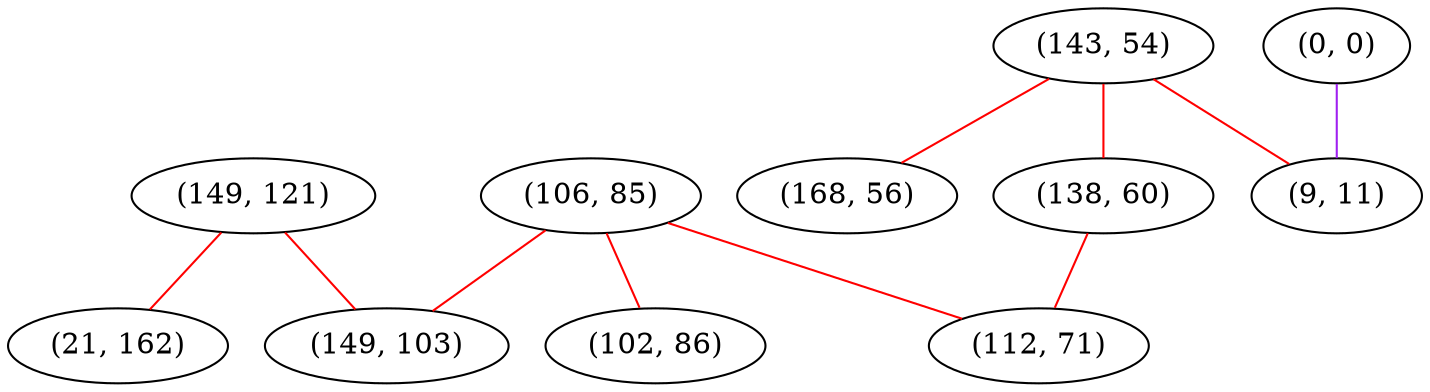 graph "" {
"(149, 121)";
"(143, 54)";
"(168, 56)";
"(21, 162)";
"(0, 0)";
"(106, 85)";
"(9, 11)";
"(102, 86)";
"(149, 103)";
"(138, 60)";
"(112, 71)";
"(149, 121)" -- "(149, 103)"  [color=red, key=0, weight=1];
"(149, 121)" -- "(21, 162)"  [color=red, key=0, weight=1];
"(143, 54)" -- "(168, 56)"  [color=red, key=0, weight=1];
"(143, 54)" -- "(9, 11)"  [color=red, key=0, weight=1];
"(143, 54)" -- "(138, 60)"  [color=red, key=0, weight=1];
"(0, 0)" -- "(9, 11)"  [color=purple, key=0, weight=4];
"(106, 85)" -- "(149, 103)"  [color=red, key=0, weight=1];
"(106, 85)" -- "(112, 71)"  [color=red, key=0, weight=1];
"(106, 85)" -- "(102, 86)"  [color=red, key=0, weight=1];
"(138, 60)" -- "(112, 71)"  [color=red, key=0, weight=1];
}
